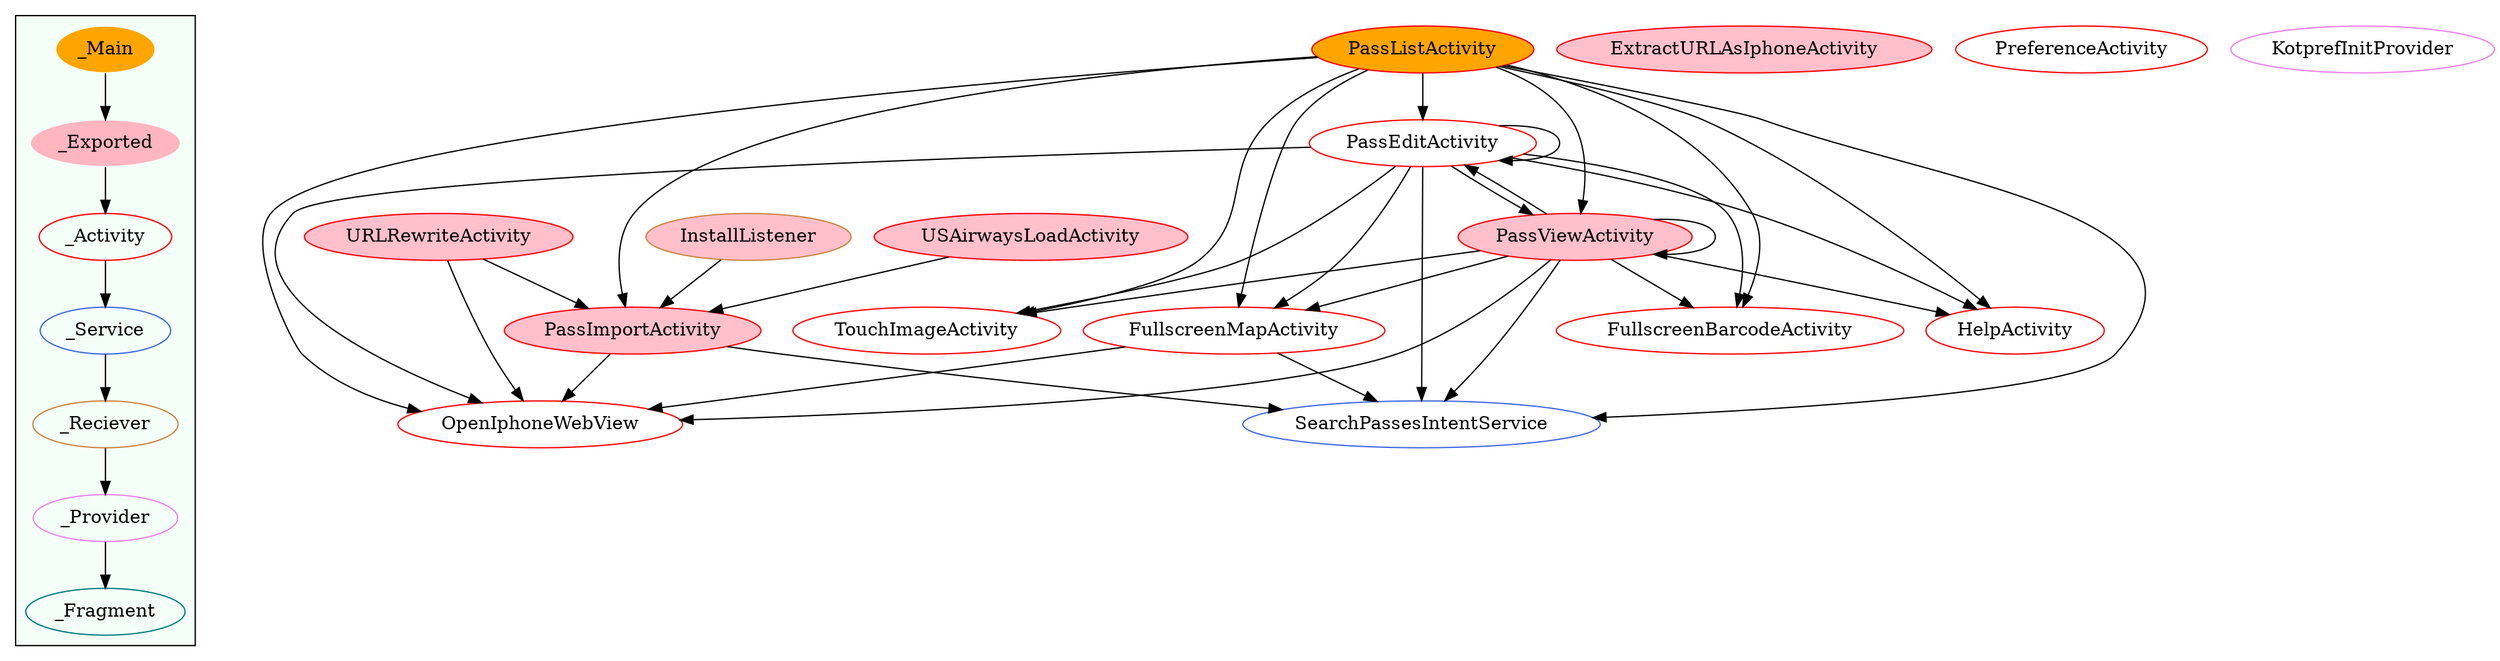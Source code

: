 digraph G {
subgraph cluster_legend{ 
bgcolor=mintcream;
_Activity[color = red];
_Service[color = royalblue];
_Provider[color = violet];
_Reciever[color = peru];
_Fragment[color = teal];
_Main[style=filled, fillcolor=orange, color = mintcream];
_Exported[style=filled, fillcolor=lightpink, color = mintcream];
_Main -> _Exported -> _Activity -> _Service -> _Reciever -> _Provider -> _Fragment; 
}
FullscreenMapActivity[color = red];
PassEditActivity[color = red];
HelpActivity[color = red];
TouchImageActivity[color = red];
OpenIphoneWebView[color = red];
URLRewriteActivity[style=filled, fillcolor=pink, color = red];
ExtractURLAsIphoneActivity[style=filled, fillcolor=pink, color = red];
USAirwaysLoadActivity[style=filled, fillcolor=pink, color = red];
PreferenceActivity[color = red];
PassViewActivity[style=filled, fillcolor=pink, color = red];
PassListActivity[style=filled, fillcolor=orange, color = red];
FullscreenBarcodeActivity[color = red];
PassImportActivity[style=filled, fillcolor=pink, color = red];
SearchPassesIntentService[color = royalblue];
InstallListener[style=filled, fillcolor=pink, color = peru];
KotprefInitProvider[color = violet];
FullscreenMapActivity->OpenIphoneWebView;
FullscreenMapActivity->SearchPassesIntentService;
URLRewriteActivity->PassImportActivity;
URLRewriteActivity->OpenIphoneWebView;
InstallListener->PassImportActivity;
USAirwaysLoadActivity->PassImportActivity;
PassEditActivity->TouchImageActivity;
PassEditActivity->OpenIphoneWebView;
PassEditActivity->PassViewActivity;
PassEditActivity->SearchPassesIntentService;
PassEditActivity->FullscreenBarcodeActivity;
PassEditActivity->PassEditActivity;
PassEditActivity->HelpActivity;
PassEditActivity->FullscreenMapActivity;
PassViewActivity->FullscreenBarcodeActivity;
PassViewActivity->TouchImageActivity;
PassViewActivity->HelpActivity;
PassViewActivity->FullscreenMapActivity;
PassViewActivity->PassEditActivity;
PassViewActivity->SearchPassesIntentService;
PassViewActivity->OpenIphoneWebView;
PassViewActivity->PassViewActivity;
PassListActivity->HelpActivity;
PassListActivity->FullscreenMapActivity;
PassListActivity->SearchPassesIntentService;
PassListActivity->OpenIphoneWebView;
PassListActivity->TouchImageActivity;
PassListActivity->PassEditActivity;
PassListActivity->FullscreenBarcodeActivity;
PassListActivity->PassViewActivity;
PassListActivity->PassImportActivity;
PassImportActivity->SearchPassesIntentService;
PassImportActivity->OpenIphoneWebView;
}
